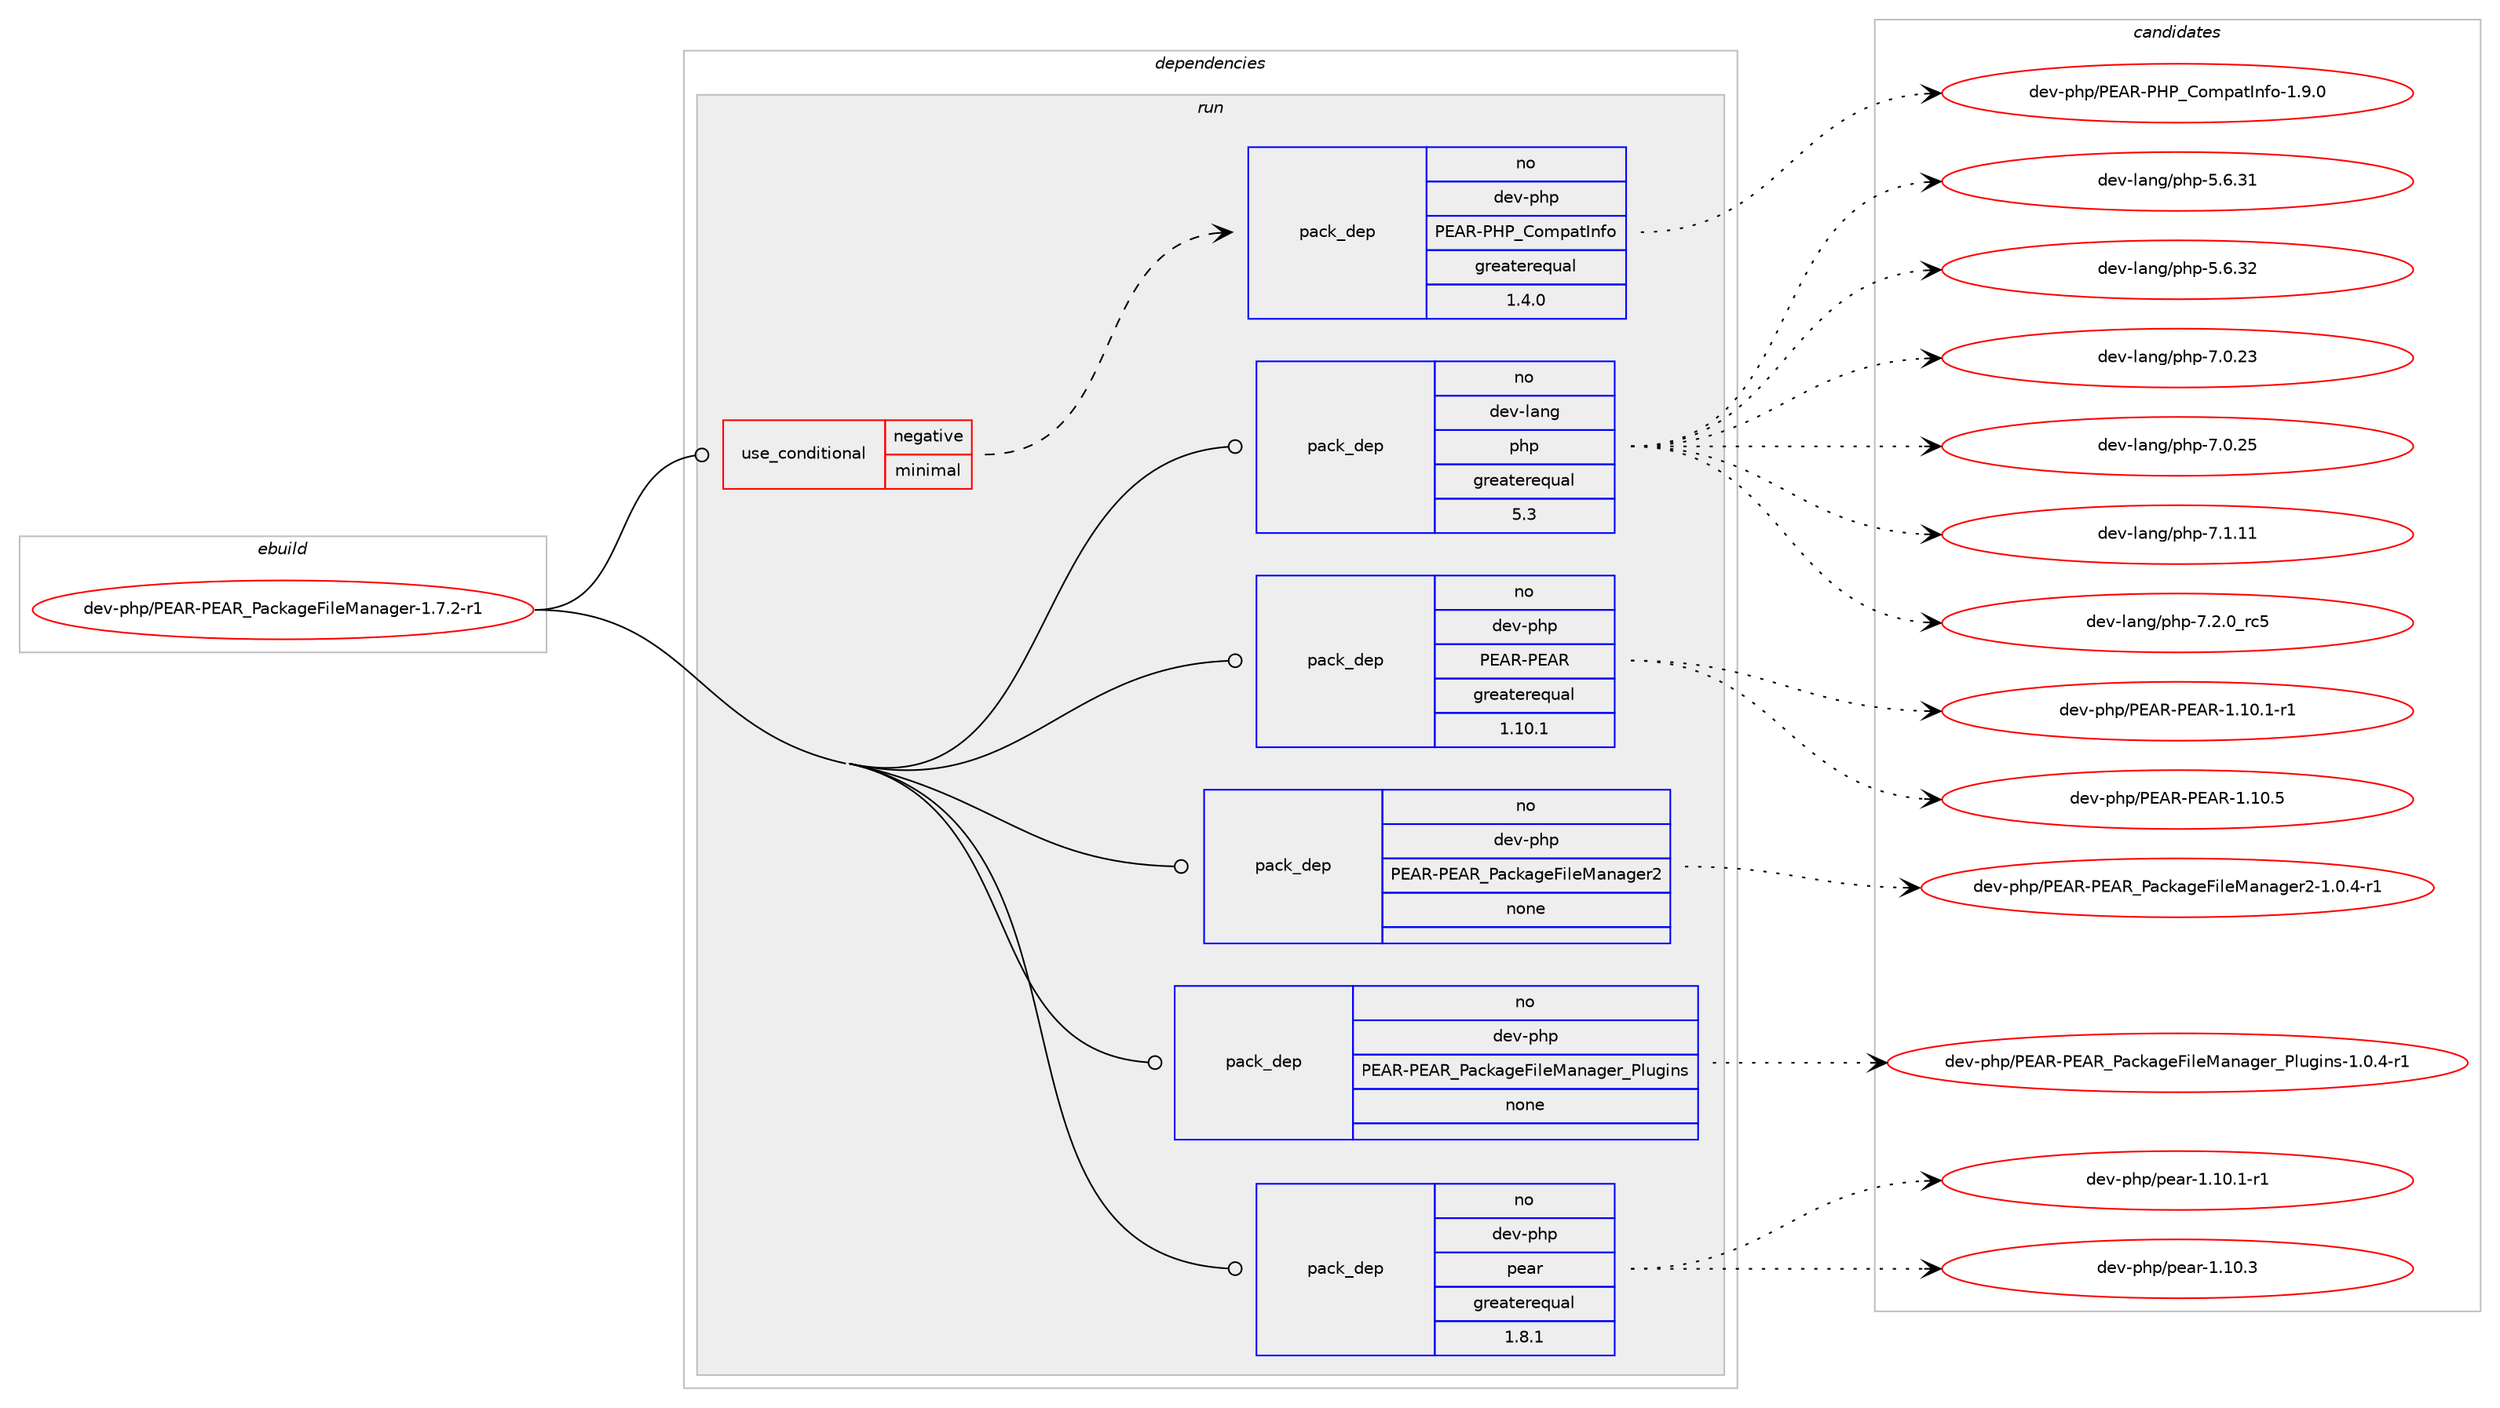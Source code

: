 digraph prolog {

# *************
# Graph options
# *************

newrank=true;
concentrate=true;
compound=true;
graph [rankdir=LR,fontname=Helvetica,fontsize=10,ranksep=1.5];#, ranksep=2.5, nodesep=0.2];
edge  [arrowhead=vee];
node  [fontname=Helvetica,fontsize=10];

# **********
# The ebuild
# **********

subgraph cluster_leftcol {
color=gray;
rank=same;
label=<<i>ebuild</i>>;
id [label="dev-php/PEAR-PEAR_PackageFileManager-1.7.2-r1", color=red, width=4, href="../dev-php/PEAR-PEAR_PackageFileManager-1.7.2-r1.svg"];
}

# ****************
# The dependencies
# ****************

subgraph cluster_midcol {
color=gray;
label=<<i>dependencies</i>>;
subgraph cluster_compile {
fillcolor="#eeeeee";
style=filled;
label=<<i>compile</i>>;
}
subgraph cluster_compileandrun {
fillcolor="#eeeeee";
style=filled;
label=<<i>compile and run</i>>;
}
subgraph cluster_run {
fillcolor="#eeeeee";
style=filled;
label=<<i>run</i>>;
subgraph cond28361 {
dependency142137 [label=<<TABLE BORDER="0" CELLBORDER="1" CELLSPACING="0" CELLPADDING="4"><TR><TD ROWSPAN="3" CELLPADDING="10">use_conditional</TD></TR><TR><TD>negative</TD></TR><TR><TD>minimal</TD></TR></TABLE>>, shape=none, color=red];
subgraph pack110078 {
dependency142138 [label=<<TABLE BORDER="0" CELLBORDER="1" CELLSPACING="0" CELLPADDING="4" WIDTH="220"><TR><TD ROWSPAN="6" CELLPADDING="30">pack_dep</TD></TR><TR><TD WIDTH="110">no</TD></TR><TR><TD>dev-php</TD></TR><TR><TD>PEAR-PHP_CompatInfo</TD></TR><TR><TD>greaterequal</TD></TR><TR><TD>1.4.0</TD></TR></TABLE>>, shape=none, color=blue];
}
dependency142137:e -> dependency142138:w [weight=20,style="dashed",arrowhead="vee"];
}
id:e -> dependency142137:w [weight=20,style="solid",arrowhead="odot"];
subgraph pack110079 {
dependency142139 [label=<<TABLE BORDER="0" CELLBORDER="1" CELLSPACING="0" CELLPADDING="4" WIDTH="220"><TR><TD ROWSPAN="6" CELLPADDING="30">pack_dep</TD></TR><TR><TD WIDTH="110">no</TD></TR><TR><TD>dev-lang</TD></TR><TR><TD>php</TD></TR><TR><TD>greaterequal</TD></TR><TR><TD>5.3</TD></TR></TABLE>>, shape=none, color=blue];
}
id:e -> dependency142139:w [weight=20,style="solid",arrowhead="odot"];
subgraph pack110080 {
dependency142140 [label=<<TABLE BORDER="0" CELLBORDER="1" CELLSPACING="0" CELLPADDING="4" WIDTH="220"><TR><TD ROWSPAN="6" CELLPADDING="30">pack_dep</TD></TR><TR><TD WIDTH="110">no</TD></TR><TR><TD>dev-php</TD></TR><TR><TD>PEAR-PEAR</TD></TR><TR><TD>greaterequal</TD></TR><TR><TD>1.10.1</TD></TR></TABLE>>, shape=none, color=blue];
}
id:e -> dependency142140:w [weight=20,style="solid",arrowhead="odot"];
subgraph pack110081 {
dependency142141 [label=<<TABLE BORDER="0" CELLBORDER="1" CELLSPACING="0" CELLPADDING="4" WIDTH="220"><TR><TD ROWSPAN="6" CELLPADDING="30">pack_dep</TD></TR><TR><TD WIDTH="110">no</TD></TR><TR><TD>dev-php</TD></TR><TR><TD>PEAR-PEAR_PackageFileManager2</TD></TR><TR><TD>none</TD></TR><TR><TD></TD></TR></TABLE>>, shape=none, color=blue];
}
id:e -> dependency142141:w [weight=20,style="solid",arrowhead="odot"];
subgraph pack110082 {
dependency142142 [label=<<TABLE BORDER="0" CELLBORDER="1" CELLSPACING="0" CELLPADDING="4" WIDTH="220"><TR><TD ROWSPAN="6" CELLPADDING="30">pack_dep</TD></TR><TR><TD WIDTH="110">no</TD></TR><TR><TD>dev-php</TD></TR><TR><TD>PEAR-PEAR_PackageFileManager_Plugins</TD></TR><TR><TD>none</TD></TR><TR><TD></TD></TR></TABLE>>, shape=none, color=blue];
}
id:e -> dependency142142:w [weight=20,style="solid",arrowhead="odot"];
subgraph pack110083 {
dependency142143 [label=<<TABLE BORDER="0" CELLBORDER="1" CELLSPACING="0" CELLPADDING="4" WIDTH="220"><TR><TD ROWSPAN="6" CELLPADDING="30">pack_dep</TD></TR><TR><TD WIDTH="110">no</TD></TR><TR><TD>dev-php</TD></TR><TR><TD>pear</TD></TR><TR><TD>greaterequal</TD></TR><TR><TD>1.8.1</TD></TR></TABLE>>, shape=none, color=blue];
}
id:e -> dependency142143:w [weight=20,style="solid",arrowhead="odot"];
}
}

# **************
# The candidates
# **************

subgraph cluster_choices {
rank=same;
color=gray;
label=<<i>candidates</i>>;

subgraph choice110078 {
color=black;
nodesep=1;
choice1001011184511210411247806965824580728095671111091129711673110102111454946574648 [label="dev-php/PEAR-PHP_CompatInfo-1.9.0", color=red, width=4,href="../dev-php/PEAR-PHP_CompatInfo-1.9.0.svg"];
dependency142138:e -> choice1001011184511210411247806965824580728095671111091129711673110102111454946574648:w [style=dotted,weight="100"];
}
subgraph choice110079 {
color=black;
nodesep=1;
choice10010111845108971101034711210411245534654465149 [label="dev-lang/php-5.6.31", color=red, width=4,href="../dev-lang/php-5.6.31.svg"];
choice10010111845108971101034711210411245534654465150 [label="dev-lang/php-5.6.32", color=red, width=4,href="../dev-lang/php-5.6.32.svg"];
choice10010111845108971101034711210411245554648465051 [label="dev-lang/php-7.0.23", color=red, width=4,href="../dev-lang/php-7.0.23.svg"];
choice10010111845108971101034711210411245554648465053 [label="dev-lang/php-7.0.25", color=red, width=4,href="../dev-lang/php-7.0.25.svg"];
choice10010111845108971101034711210411245554649464949 [label="dev-lang/php-7.1.11", color=red, width=4,href="../dev-lang/php-7.1.11.svg"];
choice100101118451089711010347112104112455546504648951149953 [label="dev-lang/php-7.2.0_rc5", color=red, width=4,href="../dev-lang/php-7.2.0_rc5.svg"];
dependency142139:e -> choice10010111845108971101034711210411245534654465149:w [style=dotted,weight="100"];
dependency142139:e -> choice10010111845108971101034711210411245534654465150:w [style=dotted,weight="100"];
dependency142139:e -> choice10010111845108971101034711210411245554648465051:w [style=dotted,weight="100"];
dependency142139:e -> choice10010111845108971101034711210411245554648465053:w [style=dotted,weight="100"];
dependency142139:e -> choice10010111845108971101034711210411245554649464949:w [style=dotted,weight="100"];
dependency142139:e -> choice100101118451089711010347112104112455546504648951149953:w [style=dotted,weight="100"];
}
subgraph choice110080 {
color=black;
nodesep=1;
choice1001011184511210411247806965824580696582454946494846494511449 [label="dev-php/PEAR-PEAR-1.10.1-r1", color=red, width=4,href="../dev-php/PEAR-PEAR-1.10.1-r1.svg"];
choice100101118451121041124780696582458069658245494649484653 [label="dev-php/PEAR-PEAR-1.10.5", color=red, width=4,href="../dev-php/PEAR-PEAR-1.10.5.svg"];
dependency142140:e -> choice1001011184511210411247806965824580696582454946494846494511449:w [style=dotted,weight="100"];
dependency142140:e -> choice100101118451121041124780696582458069658245494649484653:w [style=dotted,weight="100"];
}
subgraph choice110081 {
color=black;
nodesep=1;
choice1001011184511210411247806965824580696582958097991079710310170105108101779711097103101114504549464846524511449 [label="dev-php/PEAR-PEAR_PackageFileManager2-1.0.4-r1", color=red, width=4,href="../dev-php/PEAR-PEAR_PackageFileManager2-1.0.4-r1.svg"];
dependency142141:e -> choice1001011184511210411247806965824580696582958097991079710310170105108101779711097103101114504549464846524511449:w [style=dotted,weight="100"];
}
subgraph choice110082 {
color=black;
nodesep=1;
choice100101118451121041124780696582458069658295809799107971031017010510810177971109710310111495801081171031051101154549464846524511449 [label="dev-php/PEAR-PEAR_PackageFileManager_Plugins-1.0.4-r1", color=red, width=4,href="../dev-php/PEAR-PEAR_PackageFileManager_Plugins-1.0.4-r1.svg"];
dependency142142:e -> choice100101118451121041124780696582458069658295809799107971031017010510810177971109710310111495801081171031051101154549464846524511449:w [style=dotted,weight="100"];
}
subgraph choice110083 {
color=black;
nodesep=1;
choice100101118451121041124711210197114454946494846494511449 [label="dev-php/pear-1.10.1-r1", color=red, width=4,href="../dev-php/pear-1.10.1-r1.svg"];
choice10010111845112104112471121019711445494649484651 [label="dev-php/pear-1.10.3", color=red, width=4,href="../dev-php/pear-1.10.3.svg"];
dependency142143:e -> choice100101118451121041124711210197114454946494846494511449:w [style=dotted,weight="100"];
dependency142143:e -> choice10010111845112104112471121019711445494649484651:w [style=dotted,weight="100"];
}
}

}
